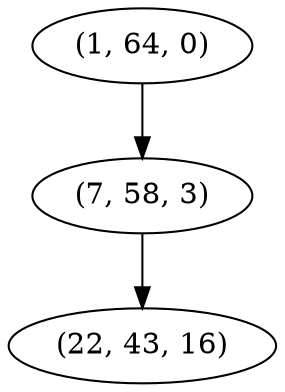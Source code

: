 digraph tree {
    "(1, 64, 0)";
    "(7, 58, 3)";
    "(22, 43, 16)";
    "(1, 64, 0)" -> "(7, 58, 3)";
    "(7, 58, 3)" -> "(22, 43, 16)";
}
